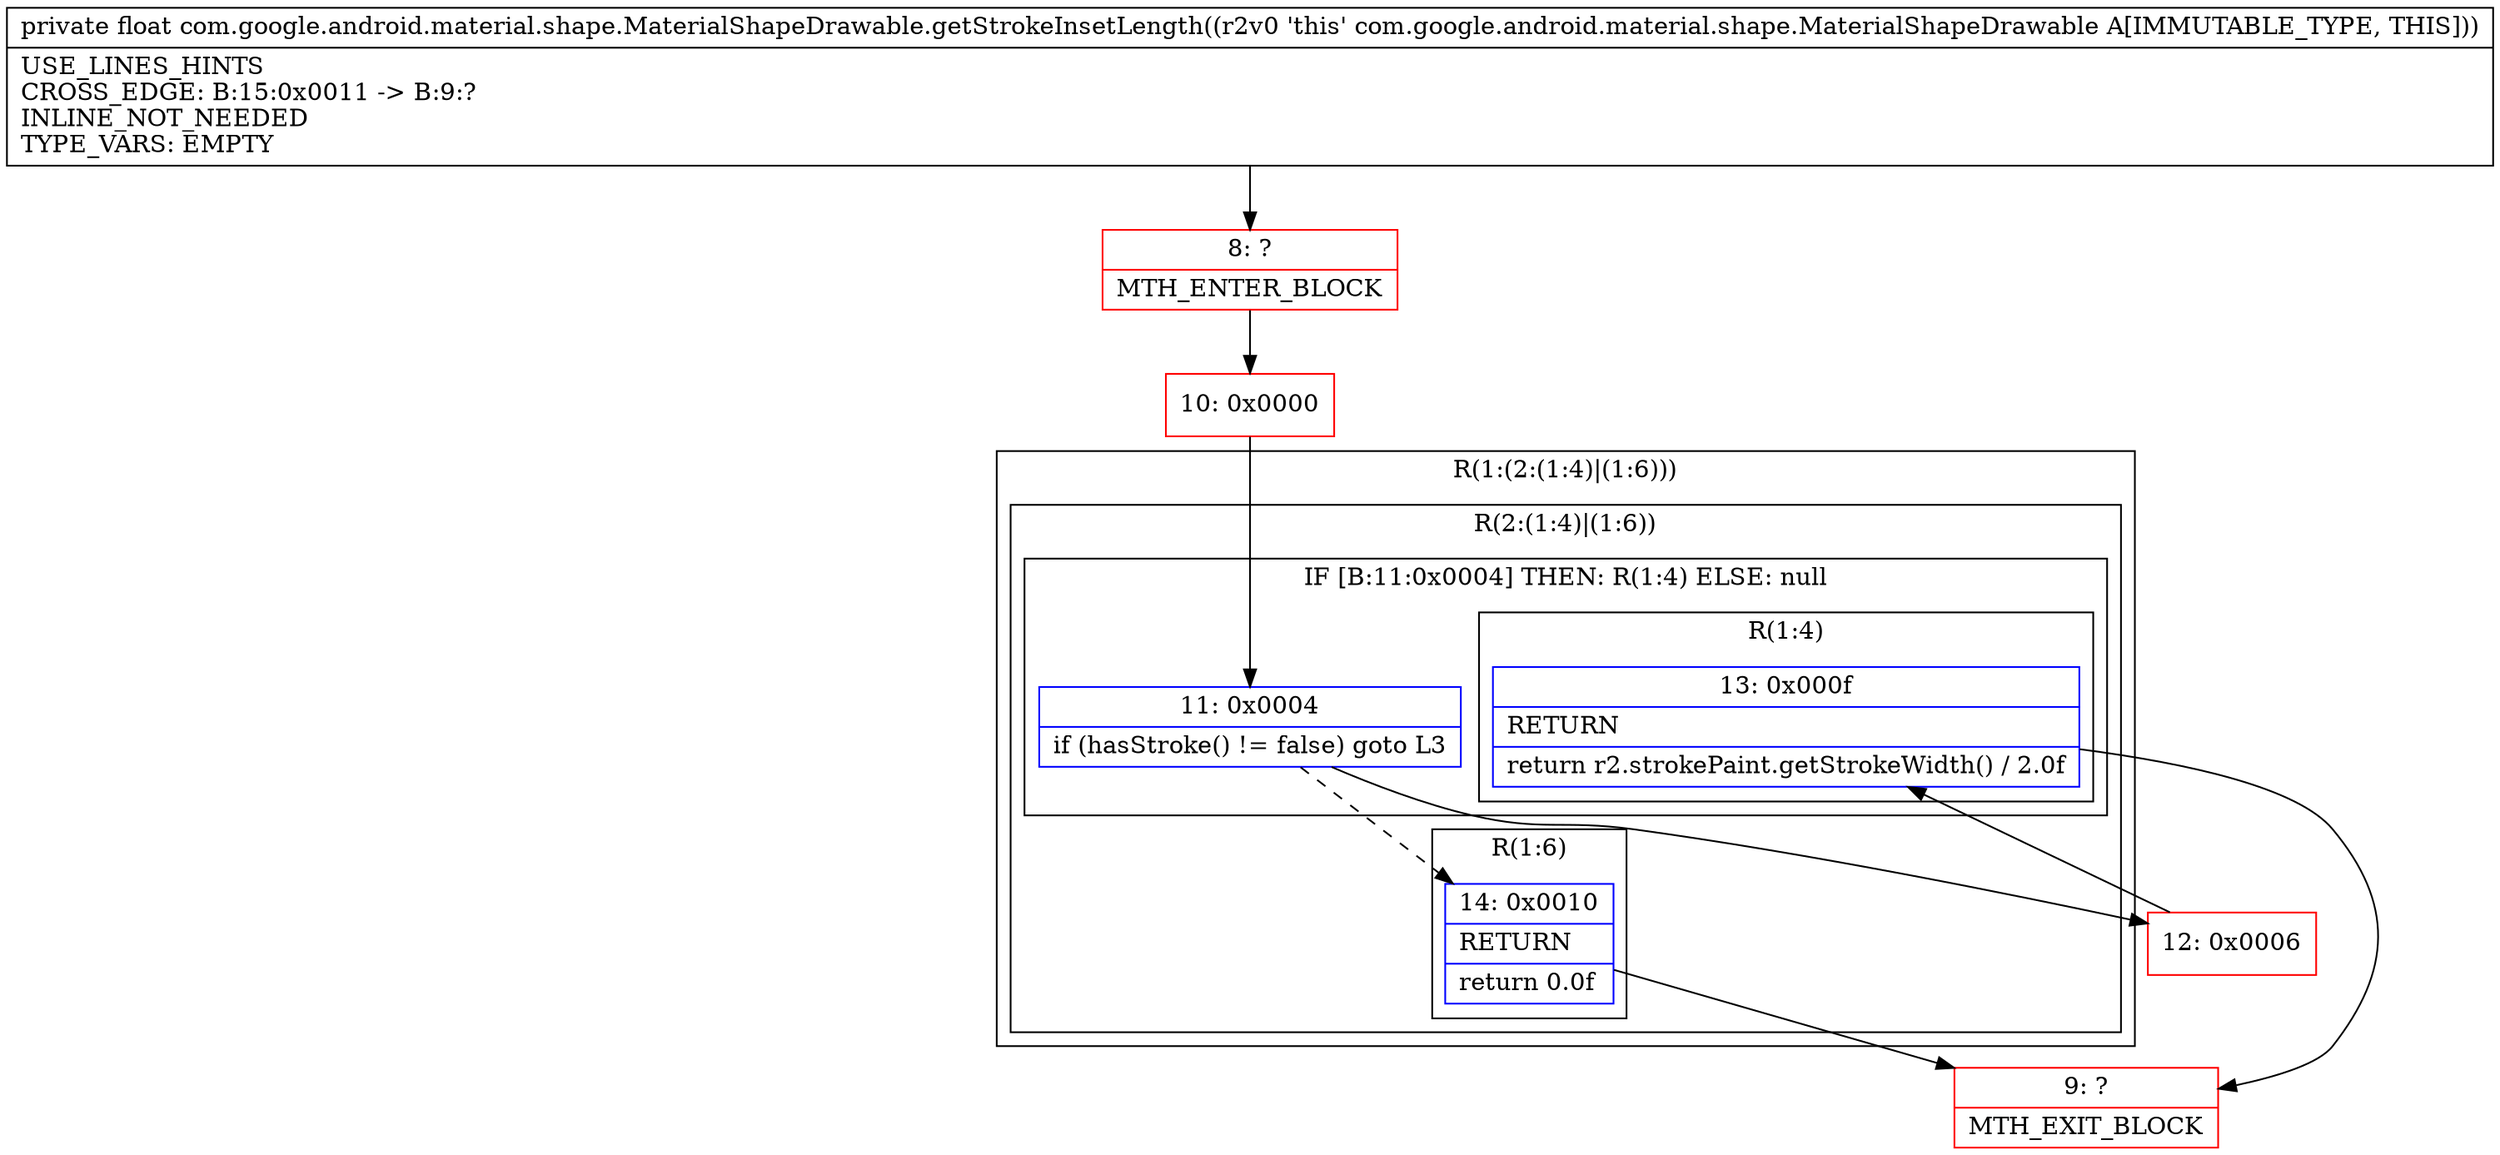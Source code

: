 digraph "CFG forcom.google.android.material.shape.MaterialShapeDrawable.getStrokeInsetLength()F" {
subgraph cluster_Region_930912885 {
label = "R(1:(2:(1:4)|(1:6)))";
node [shape=record,color=blue];
subgraph cluster_Region_656174704 {
label = "R(2:(1:4)|(1:6))";
node [shape=record,color=blue];
subgraph cluster_IfRegion_2014629096 {
label = "IF [B:11:0x0004] THEN: R(1:4) ELSE: null";
node [shape=record,color=blue];
Node_11 [shape=record,label="{11\:\ 0x0004|if (hasStroke() != false) goto L3\l}"];
subgraph cluster_Region_1992448194 {
label = "R(1:4)";
node [shape=record,color=blue];
Node_13 [shape=record,label="{13\:\ 0x000f|RETURN\l|return r2.strokePaint.getStrokeWidth() \/ 2.0f\l}"];
}
}
subgraph cluster_Region_633260893 {
label = "R(1:6)";
node [shape=record,color=blue];
Node_14 [shape=record,label="{14\:\ 0x0010|RETURN\l|return 0.0f\l}"];
}
}
}
Node_8 [shape=record,color=red,label="{8\:\ ?|MTH_ENTER_BLOCK\l}"];
Node_10 [shape=record,color=red,label="{10\:\ 0x0000}"];
Node_12 [shape=record,color=red,label="{12\:\ 0x0006}"];
Node_9 [shape=record,color=red,label="{9\:\ ?|MTH_EXIT_BLOCK\l}"];
MethodNode[shape=record,label="{private float com.google.android.material.shape.MaterialShapeDrawable.getStrokeInsetLength((r2v0 'this' com.google.android.material.shape.MaterialShapeDrawable A[IMMUTABLE_TYPE, THIS]))  | USE_LINES_HINTS\lCROSS_EDGE: B:15:0x0011 \-\> B:9:?\lINLINE_NOT_NEEDED\lTYPE_VARS: EMPTY\l}"];
MethodNode -> Node_8;Node_11 -> Node_12;
Node_11 -> Node_14[style=dashed];
Node_13 -> Node_9;
Node_14 -> Node_9;
Node_8 -> Node_10;
Node_10 -> Node_11;
Node_12 -> Node_13;
}

